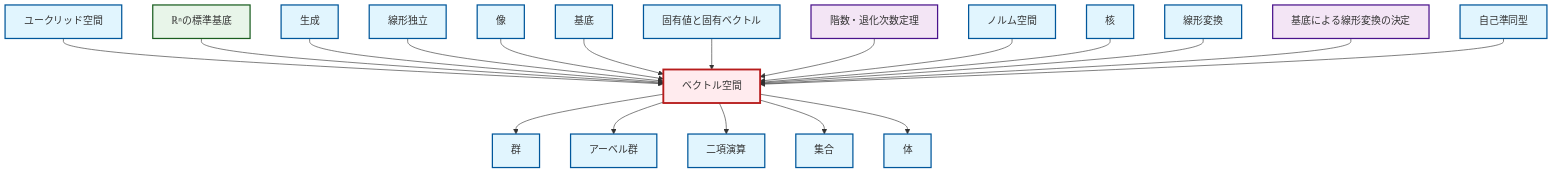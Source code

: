 graph TD
    classDef definition fill:#e1f5fe,stroke:#01579b,stroke-width:2px
    classDef theorem fill:#f3e5f5,stroke:#4a148c,stroke-width:2px
    classDef axiom fill:#fff3e0,stroke:#e65100,stroke-width:2px
    classDef example fill:#e8f5e9,stroke:#1b5e20,stroke-width:2px
    classDef current fill:#ffebee,stroke:#b71c1c,stroke-width:3px
    ex-standard-basis-rn["ℝⁿの標準基底"]:::example
    thm-rank-nullity["階数・退化次数定理"]:::theorem
    def-group["群"]:::definition
    def-binary-operation["二項演算"]:::definition
    def-basis["基底"]:::definition
    def-endomorphism["自己準同型"]:::definition
    def-field["体"]:::definition
    def-eigenvalue-eigenvector["固有値と固有ベクトル"]:::definition
    def-linear-transformation["線形変換"]:::definition
    def-kernel["核"]:::definition
    def-set["集合"]:::definition
    def-normed-vector-space["ノルム空間"]:::definition
    thm-linear-transformation-basis["基底による線形変換の決定"]:::theorem
    def-span["生成"]:::definition
    def-euclidean-space["ユークリッド空間"]:::definition
    def-linear-independence["線形独立"]:::definition
    def-abelian-group["アーベル群"]:::definition
    def-image["像"]:::definition
    def-vector-space["ベクトル空間"]:::definition
    def-vector-space --> def-group
    def-vector-space --> def-abelian-group
    def-euclidean-space --> def-vector-space
    ex-standard-basis-rn --> def-vector-space
    def-span --> def-vector-space
    def-vector-space --> def-binary-operation
    def-linear-independence --> def-vector-space
    def-image --> def-vector-space
    def-vector-space --> def-set
    def-basis --> def-vector-space
    def-eigenvalue-eigenvector --> def-vector-space
    thm-rank-nullity --> def-vector-space
    def-normed-vector-space --> def-vector-space
    def-kernel --> def-vector-space
    def-linear-transformation --> def-vector-space
    def-vector-space --> def-field
    thm-linear-transformation-basis --> def-vector-space
    def-endomorphism --> def-vector-space
    class def-vector-space current